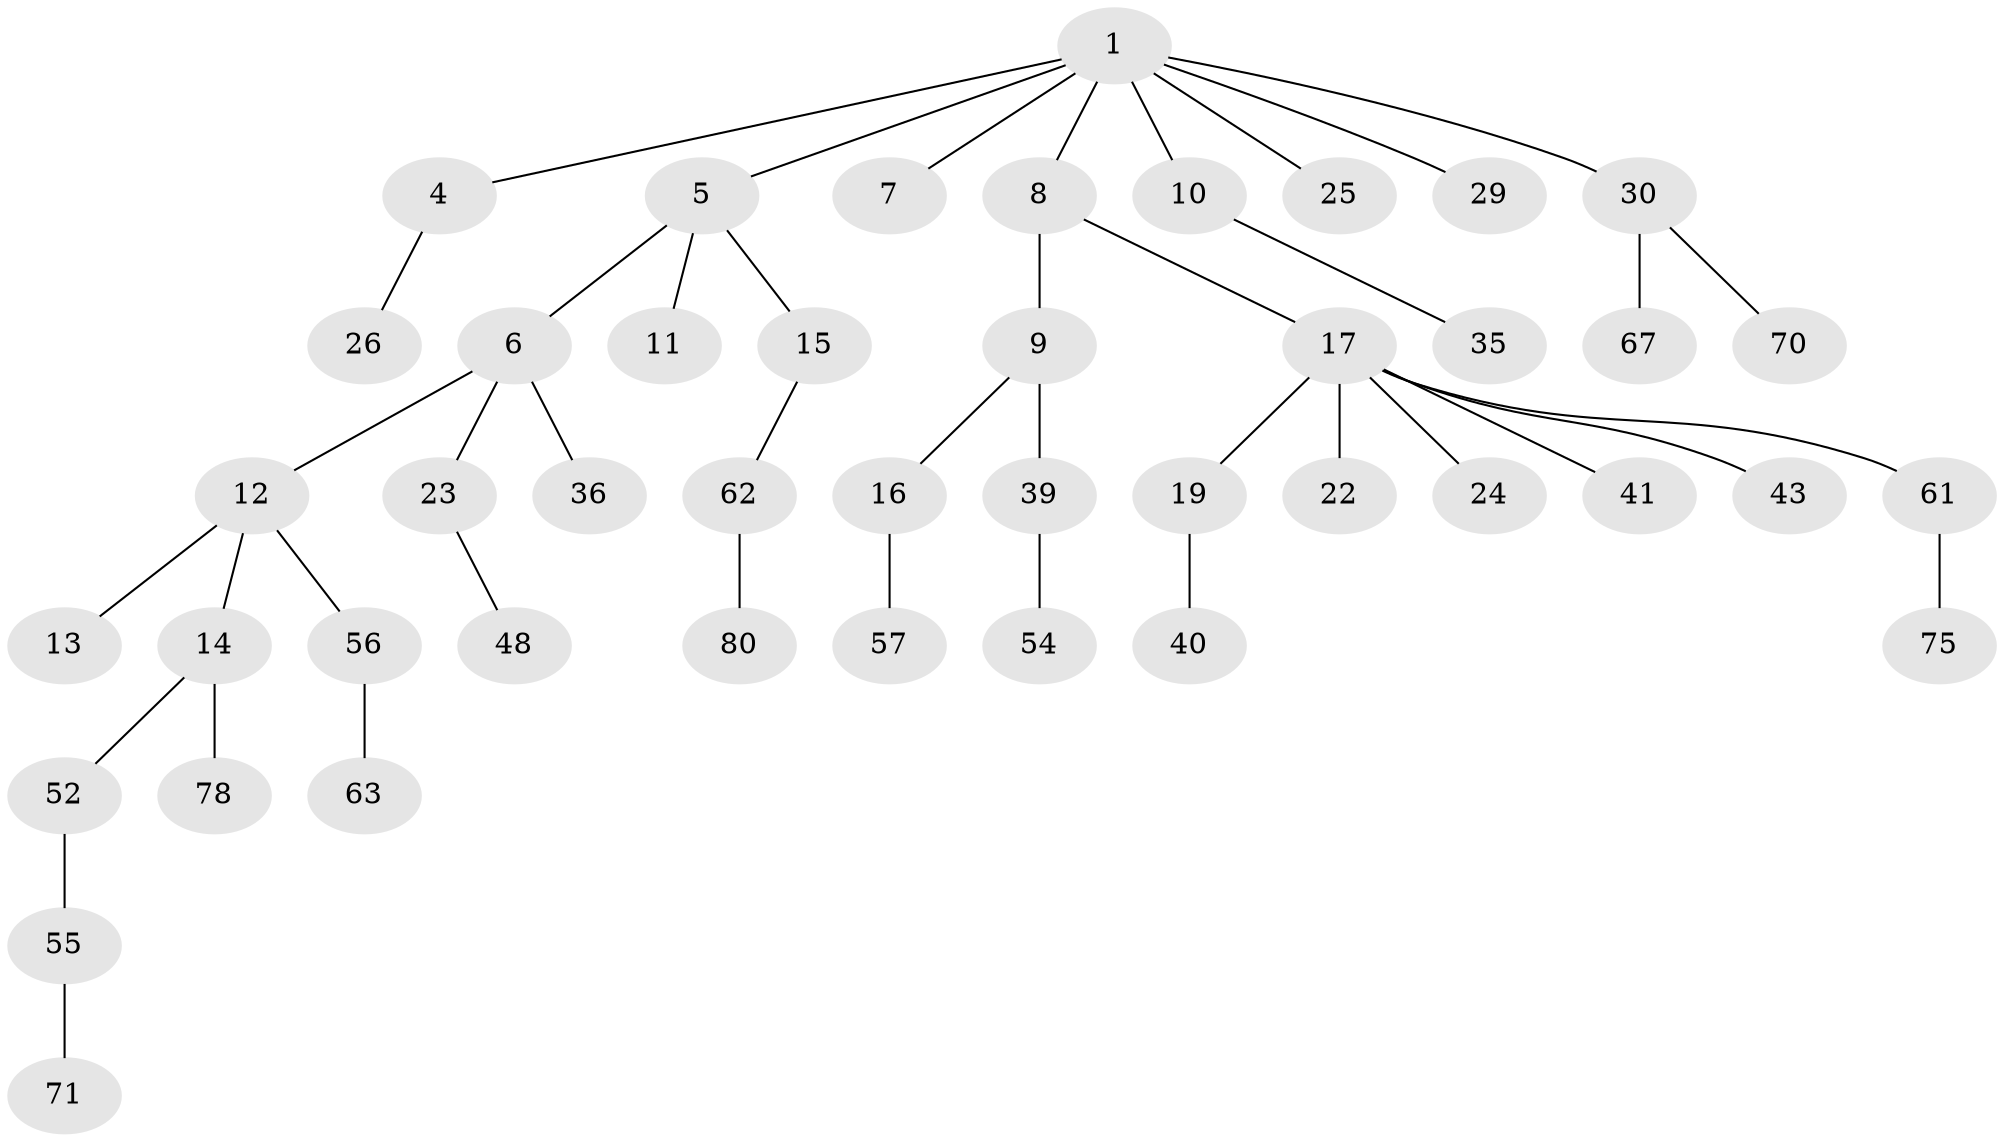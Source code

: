 // original degree distribution, {4: 0.07865168539325842, 2: 0.30337078651685395, 7: 0.02247191011235955, 1: 0.47191011235955055, 3: 0.10112359550561797, 6: 0.011235955056179775, 5: 0.011235955056179775}
// Generated by graph-tools (version 1.1) at 2025/15/03/09/25 04:15:37]
// undirected, 44 vertices, 43 edges
graph export_dot {
graph [start="1"]
  node [color=gray90,style=filled];
  1 [super="+2+3"];
  4;
  5 [super="+27+72+85"];
  6;
  7;
  8;
  9;
  10;
  11;
  12;
  13 [super="+45"];
  14 [super="+51+32+89+82+87+46"];
  15;
  16 [super="+58"];
  17 [super="+50+18+21+20"];
  19;
  22 [super="+77+83"];
  23 [super="+86+66+31"];
  24 [super="+28+44+33+47"];
  25;
  26 [super="+34"];
  29 [super="+69+42"];
  30;
  35 [super="+65"];
  36 [super="+53+59"];
  39;
  40;
  41 [super="+76"];
  43;
  48 [super="+73"];
  52;
  54;
  55 [super="+60"];
  56;
  57;
  61;
  62;
  63;
  67;
  70;
  71;
  75;
  78;
  80;
  1 -- 5;
  1 -- 10;
  1 -- 8;
  1 -- 4;
  1 -- 29;
  1 -- 7;
  1 -- 25;
  1 -- 30;
  4 -- 26;
  5 -- 6;
  5 -- 11;
  5 -- 15;
  6 -- 12;
  6 -- 23;
  6 -- 36;
  8 -- 9;
  8 -- 17;
  9 -- 16;
  9 -- 39;
  10 -- 35;
  12 -- 13;
  12 -- 14;
  12 -- 56;
  14 -- 78;
  14 -- 52;
  15 -- 62;
  16 -- 57;
  17 -- 43;
  17 -- 61;
  17 -- 24;
  17 -- 19;
  17 -- 41;
  17 -- 22;
  19 -- 40;
  23 -- 48;
  30 -- 67;
  30 -- 70;
  39 -- 54;
  52 -- 55;
  55 -- 71;
  56 -- 63;
  61 -- 75;
  62 -- 80;
}
